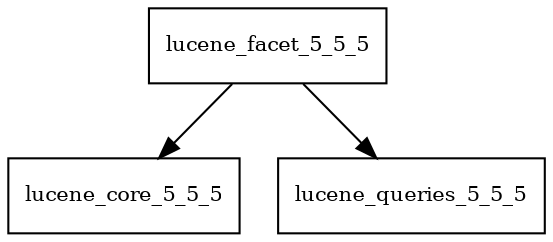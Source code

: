 digraph lucene_facet_5_5_5_dependencies {
  node [shape = box, fontsize=10.0];
  lucene_facet_5_5_5 -> lucene_core_5_5_5;
  lucene_facet_5_5_5 -> lucene_queries_5_5_5;
}
